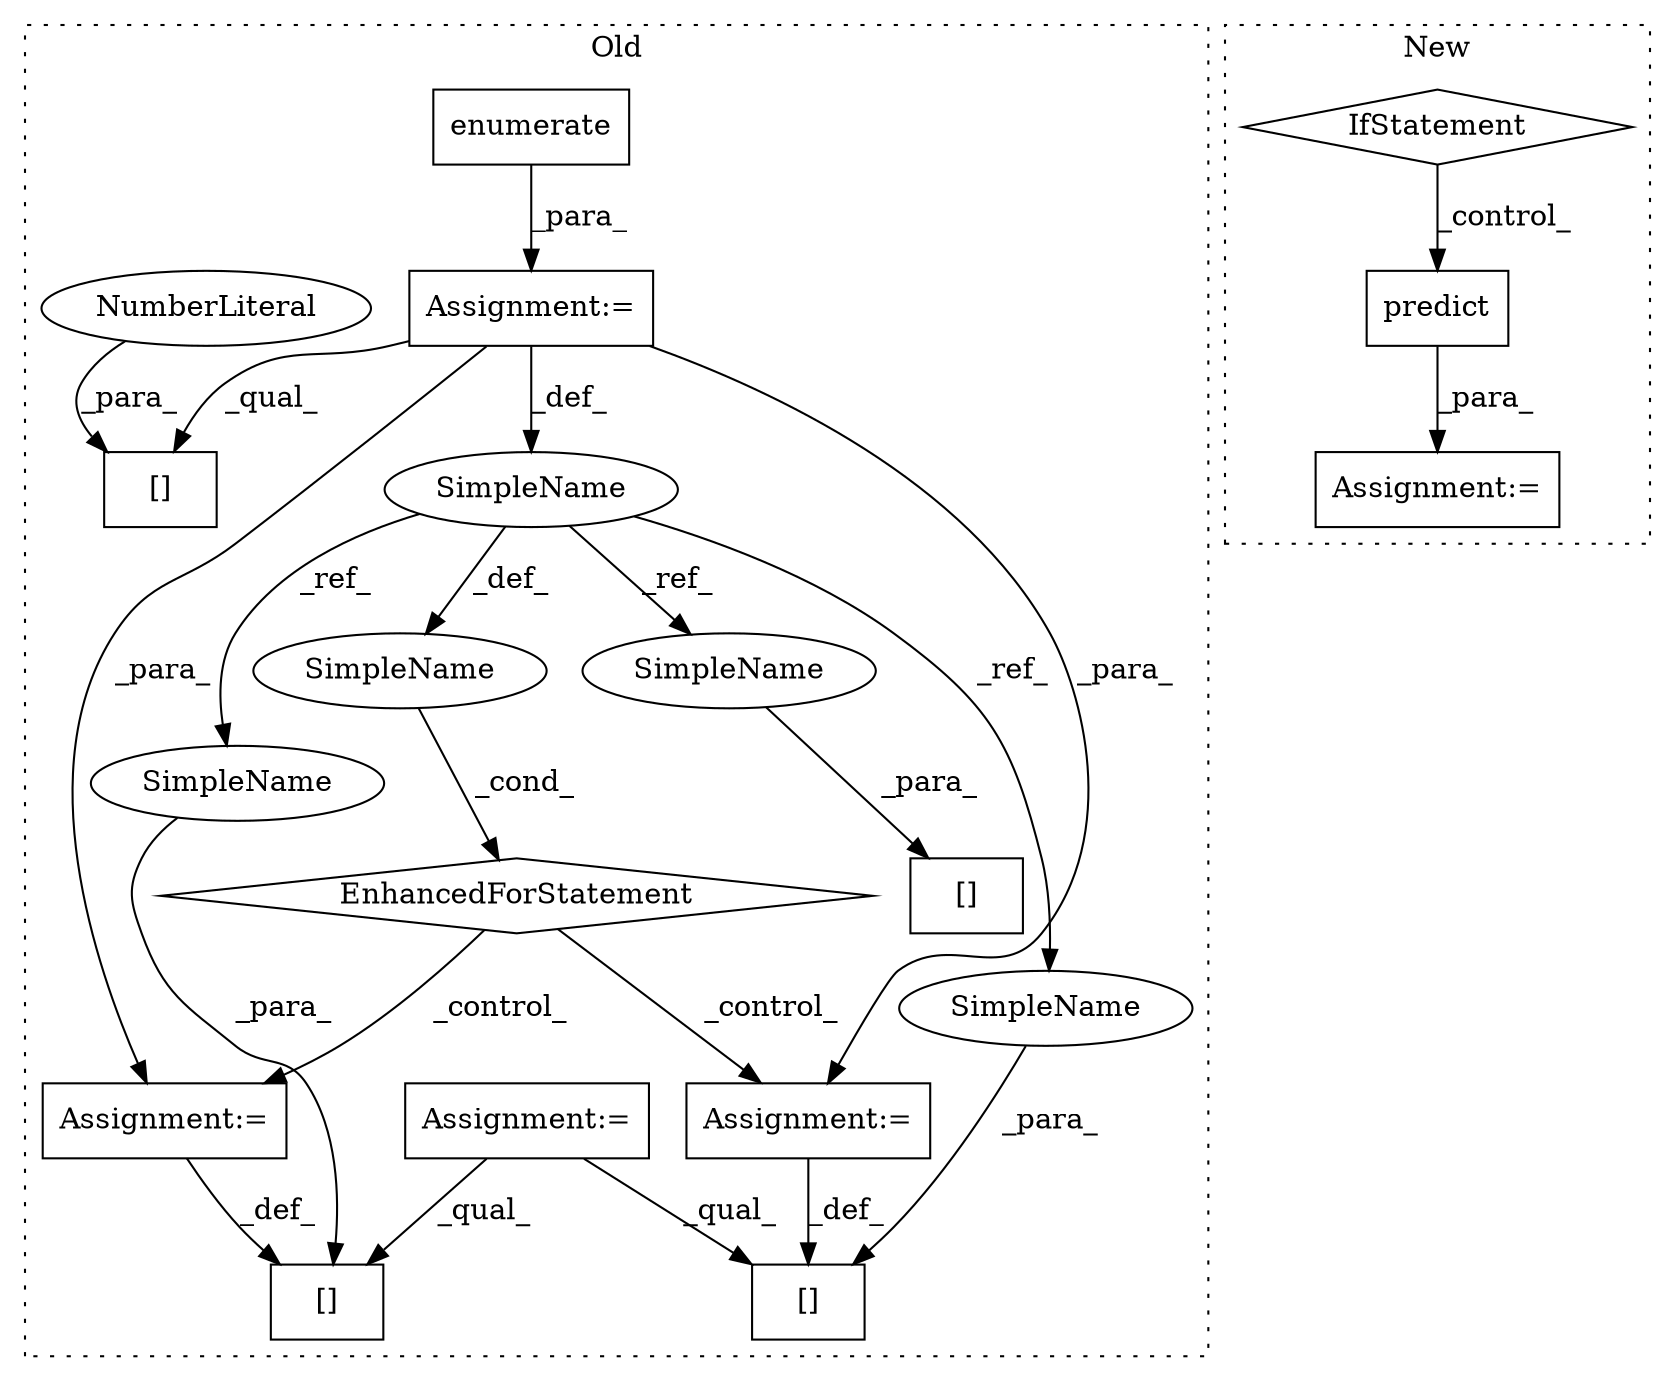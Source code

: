 digraph G {
subgraph cluster0 {
1 [label="enumerate" a="32" s="1500,1518" l="10,1" shape="box"];
3 [label="Assignment:=" a="7" s="1428,1519" l="64,2" shape="box"];
4 [label="EnhancedForStatement" a="70" s="1428,1519" l="64,2" shape="diamond"];
6 [label="Assignment:=" a="7" s="1653" l="1" shape="box"];
7 [label="SimpleName" a="42" s="1496" l="1" shape="ellipse"];
8 [label="[]" a="2" s="1724,1731" l="5,1" shape="box"];
9 [label="Assignment:=" a="7" s="1536" l="1" shape="box"];
10 [label="[]" a="2" s="1619,1633" l="13,1" shape="box"];
11 [label="NumberLiteral" a="34" s="1632" l="1" shape="ellipse"];
13 [label="[]" a="2" s="1529,1535" l="4,1" shape="box"];
14 [label="SimpleName" a="42" s="1485" l="2" shape="ellipse"];
15 [label="[]" a="2" s="1646,1652" l="4,1" shape="box"];
16 [label="Assignment:=" a="7" s="1320" l="1" shape="box"];
17 [label="SimpleName" a="42" s="1650" l="2" shape="ellipse"];
18 [label="SimpleName" a="42" s="1533" l="2" shape="ellipse"];
19 [label="SimpleName" a="42" s="1729" l="2" shape="ellipse"];
label = "Old";
style="dotted";
}
subgraph cluster1 {
2 [label="predict" a="32" s="2434,2446" l="8,1" shape="box"];
5 [label="Assignment:=" a="7" s="2526" l="1" shape="box"];
12 [label="IfStatement" a="25" s="2063,2094" l="4,2" shape="diamond"];
label = "New";
style="dotted";
}
1 -> 3 [label="_para_"];
2 -> 5 [label="_para_"];
3 -> 10 [label="_qual_"];
3 -> 6 [label="_para_"];
3 -> 14 [label="_def_"];
3 -> 9 [label="_para_"];
4 -> 9 [label="_control_"];
4 -> 6 [label="_control_"];
6 -> 15 [label="_def_"];
7 -> 4 [label="_cond_"];
9 -> 13 [label="_def_"];
11 -> 10 [label="_para_"];
12 -> 2 [label="_control_"];
14 -> 19 [label="_ref_"];
14 -> 7 [label="_def_"];
14 -> 18 [label="_ref_"];
14 -> 17 [label="_ref_"];
16 -> 15 [label="_qual_"];
16 -> 13 [label="_qual_"];
17 -> 15 [label="_para_"];
18 -> 13 [label="_para_"];
19 -> 8 [label="_para_"];
}